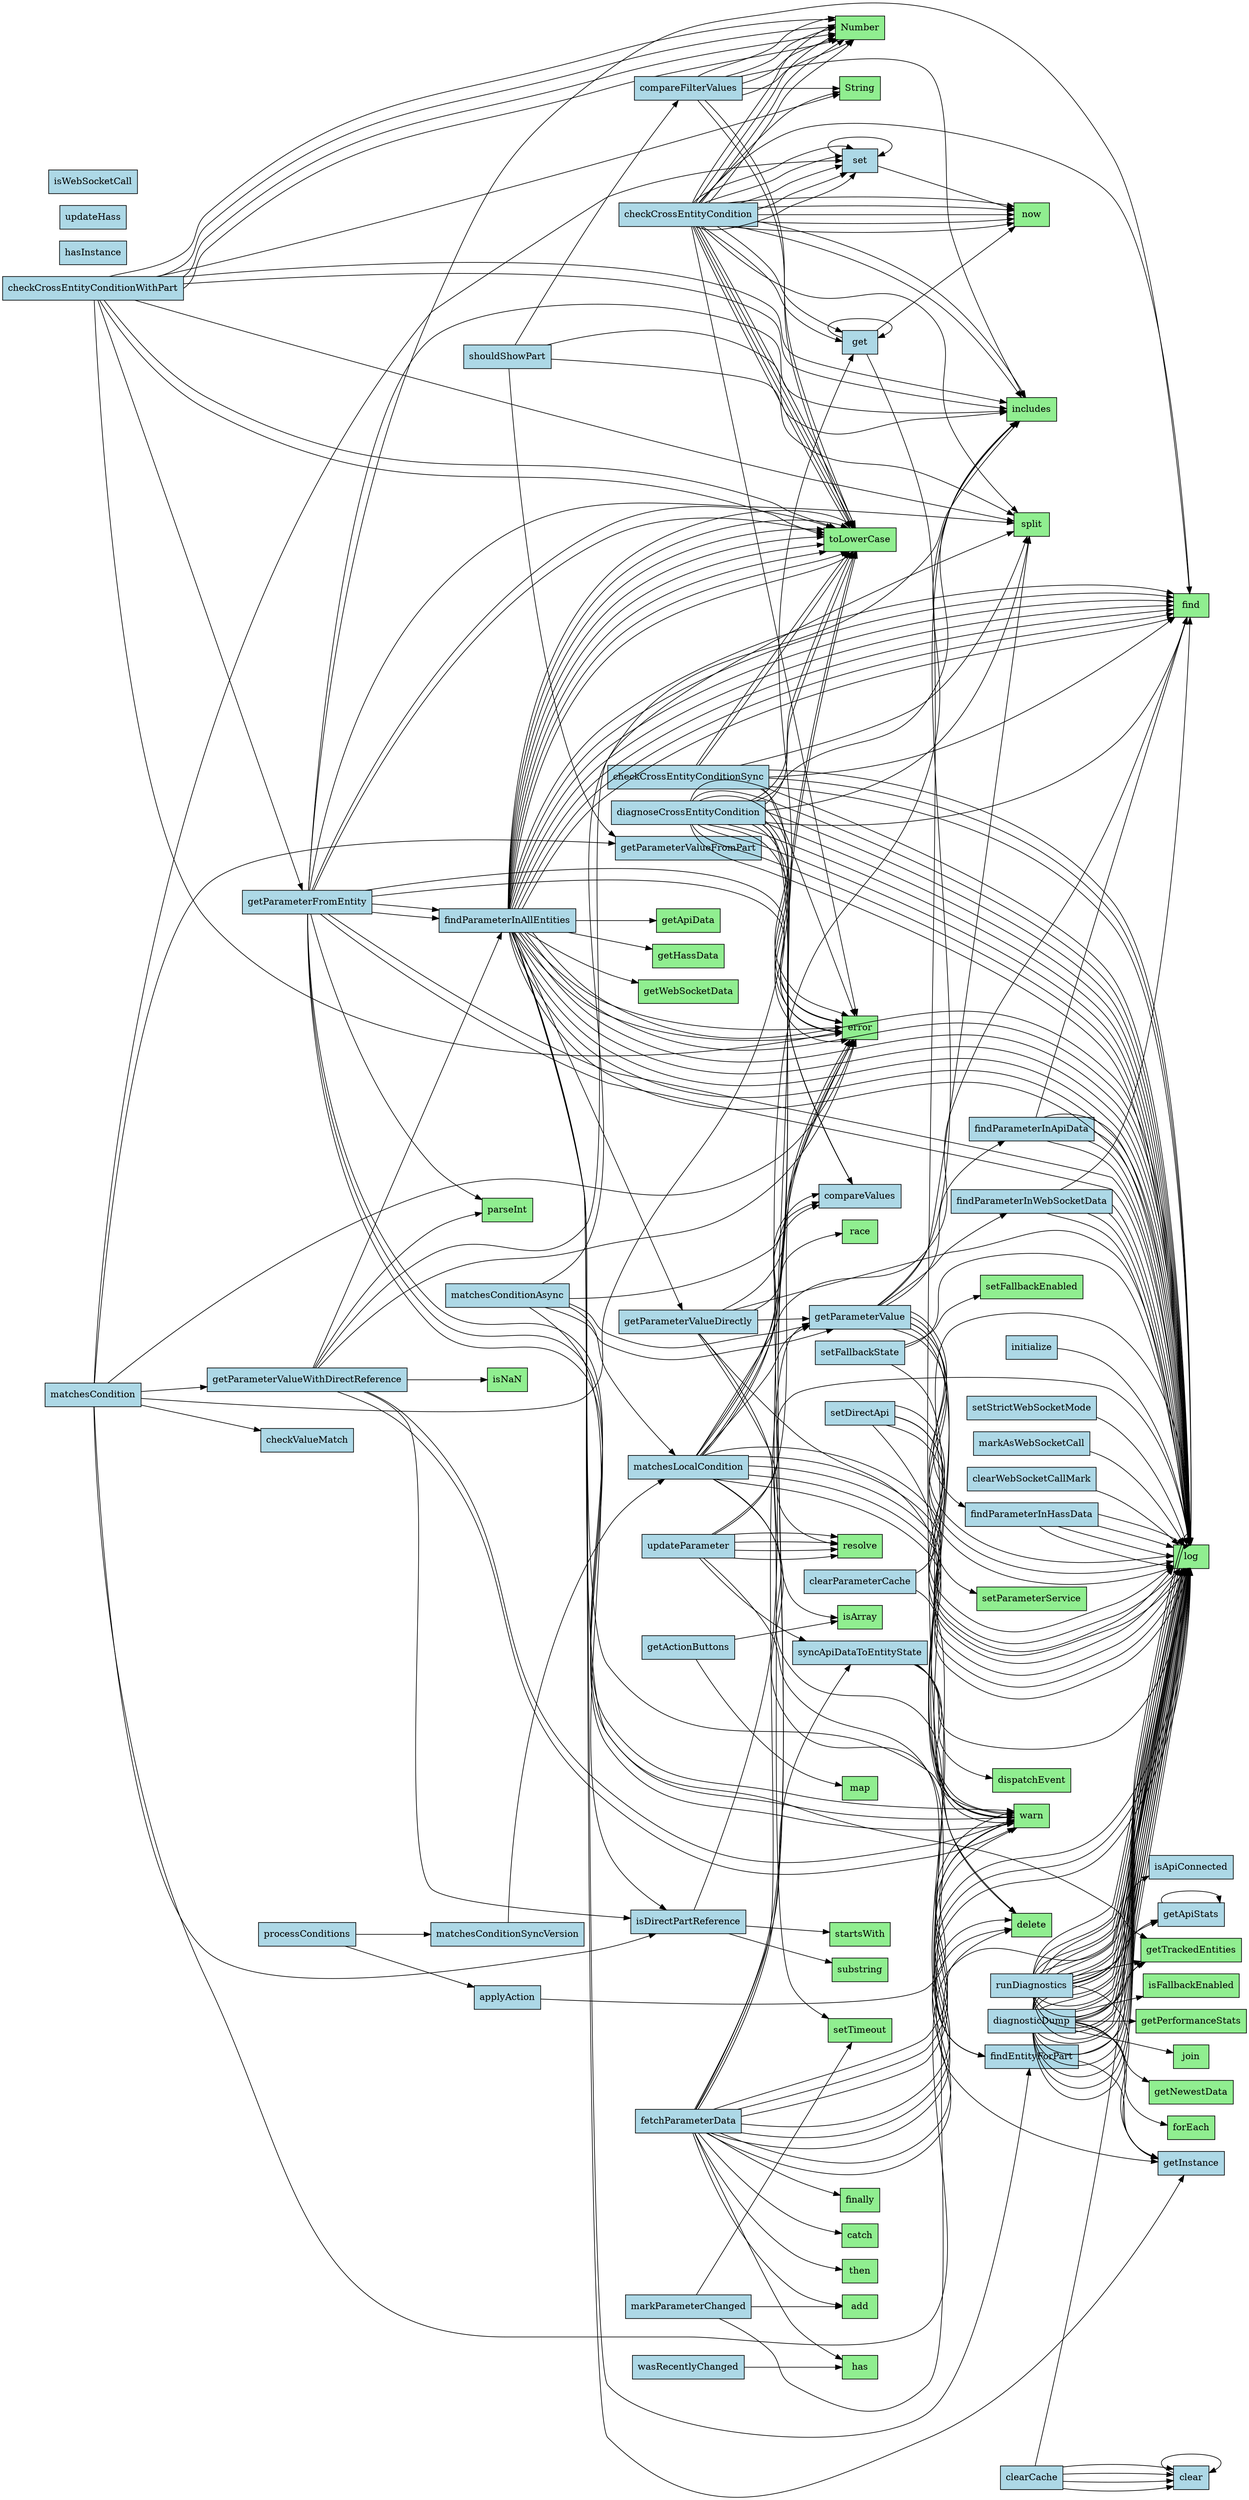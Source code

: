 digraph FileAnalysis {
  rankdir=LR;
  node [shape=box, style=filled, fillcolor=lightblue];

  "get" [fillcolor=lightblue];
  "set" [fillcolor=lightblue];
  "clear" [fillcolor=lightblue];
  "getInstance" [fillcolor=lightblue];
  "initialize" [fillcolor=lightblue];
  "matchesConditionSyncVersion" [fillcolor=lightblue];
  "processConditions" [fillcolor=lightblue];
  "matchesConditionAsync" [fillcolor=lightblue];
  "checkCrossEntityCondition" [fillcolor=lightblue];
  "checkCrossEntityConditionSync" [fillcolor=lightblue];
  "matchesCondition" [fillcolor=lightblue];
  "checkCrossEntityConditionWithPart" [fillcolor=lightblue];
  "matchesLocalCondition" [fillcolor=lightblue];
  "getParameterValueDirectly" [fillcolor=lightblue];
  "setFallbackState" [fillcolor=lightblue];
  "diagnosticDump" [fillcolor=lightblue];
  "diagnoseCrossEntityCondition" [fillcolor=lightblue];
  "clearParameterCache" [fillcolor=lightblue];
  "getApiStats" [fillcolor=lightblue];
  "markParameterChanged" [fillcolor=lightblue];
  "wasRecentlyChanged" [fillcolor=lightblue];
  "syncApiDataToEntityState" [fillcolor=lightblue];
  "findEntityForPart" [fillcolor=lightblue];
  "runDiagnostics" [fillcolor=lightblue];
  "setDirectApi" [fillcolor=lightblue];
  "fetchParameterData" [fillcolor=lightblue];
  "clearCache" [fillcolor=lightblue];
  "applyAction" [fillcolor=lightblue];
  "getActionButtons" [fillcolor=lightblue];
  "shouldShowPart" [fillcolor=lightblue];
  "compareFilterValues" [fillcolor=lightblue];
  "updateParameter" [fillcolor=lightblue];
  "hasInstance" [fillcolor=lightblue];
  "isDirectPartReference" [fillcolor=lightblue];
  "getParameterValue" [fillcolor=lightblue];
  "getParameterValueWithDirectReference" [fillcolor=lightblue];
  "getParameterValueFromPart" [fillcolor=lightblue];
  "checkValueMatch" [fillcolor=lightblue];
  "compareValues" [fillcolor=lightblue];
  "getParameterFromEntity" [fillcolor=lightblue];
  "isApiConnected" [fillcolor=lightblue];
  "updateHass" [fillcolor=lightblue];
  "setStrictWebSocketMode" [fillcolor=lightblue];
  "markAsWebSocketCall" [fillcolor=lightblue];
  "clearWebSocketCallMark" [fillcolor=lightblue];
  "isWebSocketCall" [fillcolor=lightblue];
  "findParameterInAllEntities" [fillcolor=lightblue];
  "findParameterInWebSocketData" [fillcolor=lightblue];
  "findParameterInApiData" [fillcolor=lightblue];
  "findParameterInHassData" [fillcolor=lightblue];
  "get" -> "get";
  "set" -> "set";
  "clear" -> "clear";
  "matchesConditionSyncVersion" -> "matchesLocalCondition";
  "processConditions" -> "matchesConditionSyncVersion";
  "processConditions" -> "applyAction";
  "matchesConditionAsync" -> "isDirectPartReference";
  "matchesConditionAsync" -> "getParameterValue";
  "matchesConditionAsync" -> "getParameterValue";
  "matchesConditionAsync" -> "matchesLocalCondition";
  "matchesConditionAsync" -> "compareValues";
  "checkCrossEntityCondition" -> "get";
  "checkCrossEntityCondition" -> "set";
  "checkCrossEntityCondition" -> "get";
  "checkCrossEntityCondition" -> "set";
  "checkCrossEntityCondition" -> "set";
  "checkCrossEntityCondition" -> "set";
  "checkCrossEntityCondition" -> "set";
  "checkCrossEntityConditionSync" -> "compareValues";
  "matchesCondition" -> "get";
  "matchesCondition" -> "isDirectPartReference";
  "matchesCondition" -> "getParameterValueWithDirectReference";
  "matchesCondition" -> "getParameterValueFromPart";
  "matchesCondition" -> "checkValueMatch";
  "matchesCondition" -> "set";
  "checkCrossEntityConditionWithPart" -> "getParameterFromEntity";
  "matchesLocalCondition" -> "getInstance";
  "matchesLocalCondition" -> "findEntityForPart";
  "matchesLocalCondition" -> "getParameterValue";
  "matchesLocalCondition" -> "compareValues";
  "matchesLocalCondition" -> "compareValues";
  "getParameterValueDirectly" -> "getParameterValue";
  "diagnosticDump" -> "getApiStats";
  "diagnosticDump" -> "getInstance";
  "diagnoseCrossEntityCondition" -> "compareValues";
  "getApiStats" -> "getApiStats";
  "syncApiDataToEntityState" -> "findEntityForPart";
  "findEntityForPart" -> "getInstance";
  "runDiagnostics" -> "isApiConnected";
  "runDiagnostics" -> "getApiStats";
  "runDiagnostics" -> "getInstance";
  "fetchParameterData" -> "getParameterValue";
  "fetchParameterData" -> "syncApiDataToEntityState";
  "clearCache" -> "clear";
  "clearCache" -> "clear";
  "clearCache" -> "clear";
  "clearCache" -> "clear";
  "shouldShowPart" -> "getParameterValueFromPart";
  "shouldShowPart" -> "compareFilterValues";
  "updateParameter" -> "findEntityForPart";
  "updateParameter" -> "syncApiDataToEntityState";
  "getParameterValue" -> "findParameterInWebSocketData";
  "getParameterValue" -> "findParameterInApiData";
  "getParameterValue" -> "findParameterInHassData";
  "getParameterValueWithDirectReference" -> "isDirectPartReference";
  "getParameterValueWithDirectReference" -> "findParameterInAllEntities";
  "getParameterFromEntity" -> "findParameterInAllEntities";
  "getParameterFromEntity" -> "findParameterInAllEntities";
  "findParameterInAllEntities" -> "getInstance";
  "findParameterInAllEntities" -> "findEntityForPart";
  "findParameterInAllEntities" -> "getParameterValueDirectly";
  "now" [fillcolor=lightgreen];
  "delete" [fillcolor=lightgreen];
  "log" [fillcolor=lightgreen];
  "includes" [fillcolor=lightgreen];
  "split" [fillcolor=lightgreen];
  "find" [fillcolor=lightgreen];
  "toLowerCase" [fillcolor=lightgreen];
  "String" [fillcolor=lightgreen];
  "Number" [fillcolor=lightgreen];
  "error" [fillcolor=lightgreen];
  "warn" [fillcolor=lightgreen];
  "setTimeout" [fillcolor=lightgreen];
  "resolve" [fillcolor=lightgreen];
  "race" [fillcolor=lightgreen];
  "setFallbackEnabled" [fillcolor=lightgreen];
  "isFallbackEnabled" [fillcolor=lightgreen];
  "getPerformanceStats" [fillcolor=lightgreen];
  "getTrackedEntities" [fillcolor=lightgreen];
  "join" [fillcolor=lightgreen];
  "getNewestData" [fillcolor=lightgreen];
  "forEach" [fillcolor=lightgreen];
  "isArray" [fillcolor=lightgreen];
  "add" [fillcolor=lightgreen];
  "has" [fillcolor=lightgreen];
  "dispatchEvent" [fillcolor=lightgreen];
  "setParameterService" [fillcolor=lightgreen];
  "finally" [fillcolor=lightgreen];
  "catch" [fillcolor=lightgreen];
  "then" [fillcolor=lightgreen];
  "map" [fillcolor=lightgreen];
  "startsWith" [fillcolor=lightgreen];
  "substring" [fillcolor=lightgreen];
  "parseInt" [fillcolor=lightgreen];
  "isNaN" [fillcolor=lightgreen];
  "getWebSocketData" [fillcolor=lightgreen];
  "getApiData" [fillcolor=lightgreen];
  "getHassData" [fillcolor=lightgreen];
  "get" -> "now";
  "get" -> "delete";
  "set" -> "now";
  "initialize" -> "log";
  "matchesConditionAsync" -> "includes";
  "checkCrossEntityCondition" -> "now";
  "checkCrossEntityCondition" -> "includes";
  "checkCrossEntityCondition" -> "split";
  "checkCrossEntityCondition" -> "find";
  "checkCrossEntityCondition" -> "toLowerCase";
  "checkCrossEntityCondition" -> "toLowerCase";
  "checkCrossEntityCondition" -> "now";
  "checkCrossEntityCondition" -> "now";
  "checkCrossEntityCondition" -> "now";
  "checkCrossEntityCondition" -> "toLowerCase";
  "checkCrossEntityCondition" -> "String";
  "checkCrossEntityCondition" -> "toLowerCase";
  "checkCrossEntityCondition" -> "includes";
  "checkCrossEntityCondition" -> "Number";
  "checkCrossEntityCondition" -> "Number";
  "checkCrossEntityCondition" -> "Number";
  "checkCrossEntityCondition" -> "Number";
  "checkCrossEntityCondition" -> "now";
  "checkCrossEntityCondition" -> "error";
  "checkCrossEntityConditionSync" -> "log";
  "checkCrossEntityConditionSync" -> "split";
  "checkCrossEntityConditionSync" -> "log";
  "checkCrossEntityConditionSync" -> "find";
  "checkCrossEntityConditionSync" -> "toLowerCase";
  "checkCrossEntityConditionSync" -> "toLowerCase";
  "checkCrossEntityConditionSync" -> "log";
  "checkCrossEntityConditionSync" -> "error";
  "matchesCondition" -> "log";
  "matchesCondition" -> "error";
  "checkCrossEntityConditionWithPart" -> "includes";
  "checkCrossEntityConditionWithPart" -> "split";
  "checkCrossEntityConditionWithPart" -> "toLowerCase";
  "checkCrossEntityConditionWithPart" -> "String";
  "checkCrossEntityConditionWithPart" -> "toLowerCase";
  "checkCrossEntityConditionWithPart" -> "includes";
  "checkCrossEntityConditionWithPart" -> "Number";
  "checkCrossEntityConditionWithPart" -> "Number";
  "checkCrossEntityConditionWithPart" -> "Number";
  "checkCrossEntityConditionWithPart" -> "Number";
  "checkCrossEntityConditionWithPart" -> "error";
  "matchesLocalCondition" -> "log";
  "matchesLocalCondition" -> "log";
  "matchesLocalCondition" -> "log";
  "matchesLocalCondition" -> "find";
  "matchesLocalCondition" -> "toLowerCase";
  "matchesLocalCondition" -> "toLowerCase";
  "matchesLocalCondition" -> "log";
  "matchesLocalCondition" -> "log";
  "getParameterValueDirectly" -> "warn";
  "getParameterValueDirectly" -> "log";
  "getParameterValueDirectly" -> "setTimeout";
  "getParameterValueDirectly" -> "resolve";
  "getParameterValueDirectly" -> "race";
  "getParameterValueDirectly" -> "error";
  "setFallbackState" -> "setFallbackEnabled";
  "setFallbackState" -> "log";
  "setFallbackState" -> "warn";
  "diagnosticDump" -> "log";
  "diagnosticDump" -> "log";
  "diagnosticDump" -> "log";
  "diagnosticDump" -> "log";
  "diagnosticDump" -> "isFallbackEnabled";
  "diagnosticDump" -> "getPerformanceStats";
  "diagnosticDump" -> "log";
  "diagnosticDump" -> "log";
  "diagnosticDump" -> "log";
  "diagnosticDump" -> "log";
  "diagnosticDump" -> "log";
  "diagnosticDump" -> "log";
  "diagnosticDump" -> "log";
  "diagnosticDump" -> "log";
  "diagnosticDump" -> "getTrackedEntities";
  "diagnosticDump" -> "log";
  "diagnosticDump" -> "join";
  "diagnosticDump" -> "getNewestData";
  "diagnosticDump" -> "forEach";
  "diagnosticDump" -> "log";
  "diagnosticDump" -> "log";
  "diagnoseCrossEntityCondition" -> "log";
  "diagnoseCrossEntityCondition" -> "includes";
  "diagnoseCrossEntityCondition" -> "error";
  "diagnoseCrossEntityCondition" -> "split";
  "diagnoseCrossEntityCondition" -> "log";
  "diagnoseCrossEntityCondition" -> "error";
  "diagnoseCrossEntityCondition" -> "error";
  "diagnoseCrossEntityCondition" -> "log";
  "diagnoseCrossEntityCondition" -> "isArray";
  "diagnoseCrossEntityCondition" -> "error";
  "diagnoseCrossEntityCondition" -> "log";
  "diagnoseCrossEntityCondition" -> "log";
  "diagnoseCrossEntityCondition" -> "find";
  "diagnoseCrossEntityCondition" -> "toLowerCase";
  "diagnoseCrossEntityCondition" -> "toLowerCase";
  "diagnoseCrossEntityCondition" -> "log";
  "diagnoseCrossEntityCondition" -> "log";
  "diagnoseCrossEntityCondition" -> "log";
  "clearParameterCache" -> "delete";
  "clearParameterCache" -> "log";
  "markParameterChanged" -> "add";
  "markParameterChanged" -> "setTimeout";
  "markParameterChanged" -> "delete";
  "wasRecentlyChanged" -> "has";
  "syncApiDataToEntityState" -> "warn";
  "syncApiDataToEntityState" -> "log";
  "syncApiDataToEntityState" -> "dispatchEvent";
  "findEntityForPart" -> "getTrackedEntities";
  "runDiagnostics" -> "log";
  "runDiagnostics" -> "log";
  "runDiagnostics" -> "log";
  "runDiagnostics" -> "log";
  "runDiagnostics" -> "log";
  "runDiagnostics" -> "log";
  "runDiagnostics" -> "log";
  "runDiagnostics" -> "log";
  "runDiagnostics" -> "log";
  "runDiagnostics" -> "getTrackedEntities";
  "runDiagnostics" -> "log";
  "runDiagnostics" -> "log";
  "setDirectApi" -> "log";
  "setDirectApi" -> "log";
  "setDirectApi" -> "setParameterService";
  "setDirectApi" -> "log";
  "setDirectApi" -> "warn";
  "fetchParameterData" -> "warn";
  "fetchParameterData" -> "warn";
  "fetchParameterData" -> "has";
  "fetchParameterData" -> "log";
  "fetchParameterData" -> "add";
  "fetchParameterData" -> "log";
  "fetchParameterData" -> "finally";
  "fetchParameterData" -> "catch";
  "fetchParameterData" -> "then";
  "fetchParameterData" -> "log";
  "fetchParameterData" -> "warn";
  "fetchParameterData" -> "error";
  "fetchParameterData" -> "delete";
  "fetchParameterData" -> "error";
  "fetchParameterData" -> "delete";
  "clearCache" -> "log";
  "applyAction" -> "warn";
  "getActionButtons" -> "isArray";
  "getActionButtons" -> "map";
  "shouldShowPart" -> "includes";
  "shouldShowPart" -> "split";
  "compareFilterValues" -> "toLowerCase";
  "compareFilterValues" -> "String";
  "compareFilterValues" -> "toLowerCase";
  "compareFilterValues" -> "includes";
  "compareFilterValues" -> "Number";
  "compareFilterValues" -> "Number";
  "compareFilterValues" -> "Number";
  "compareFilterValues" -> "Number";
  "updateParameter" -> "error";
  "updateParameter" -> "resolve";
  "updateParameter" -> "log";
  "updateParameter" -> "resolve";
  "updateParameter" -> "resolve";
  "updateParameter" -> "resolve";
  "isDirectPartReference" -> "startsWith";
  "isDirectPartReference" -> "includes";
  "isDirectPartReference" -> "substring";
  "getParameterValue" -> "includes";
  "getParameterValue" -> "warn";
  "getParameterValue" -> "split";
  "getParameterValue" -> "log";
  "getParameterValue" -> "log";
  "getParameterValue" -> "log";
  "getParameterValue" -> "warn";
  "getParameterValueWithDirectReference" -> "warn";
  "getParameterValueWithDirectReference" -> "split";
  "getParameterValueWithDirectReference" -> "parseInt";
  "getParameterValueWithDirectReference" -> "isNaN";
  "getParameterValueWithDirectReference" -> "warn";
  "getParameterValueWithDirectReference" -> "error";
  "getParameterFromEntity" -> "log";
  "getParameterFromEntity" -> "includes";
  "getParameterFromEntity" -> "split";
  "getParameterFromEntity" -> "parseInt";
  "getParameterFromEntity" -> "error";
  "getParameterFromEntity" -> "warn";
  "getParameterFromEntity" -> "warn";
  "getParameterFromEntity" -> "find";
  "getParameterFromEntity" -> "toLowerCase";
  "getParameterFromEntity" -> "toLowerCase";
  "getParameterFromEntity" -> "log";
  "getParameterFromEntity" -> "warn";
  "getParameterFromEntity" -> "error";
  "setStrictWebSocketMode" -> "log";
  "markAsWebSocketCall" -> "log";
  "clearWebSocketCallMark" -> "log";
  "findParameterInAllEntities" -> "log";
  "findParameterInAllEntities" -> "getWebSocketData";
  "findParameterInAllEntities" -> "find";
  "findParameterInAllEntities" -> "find";
  "findParameterInAllEntities" -> "toLowerCase";
  "findParameterInAllEntities" -> "toLowerCase";
  "findParameterInAllEntities" -> "log";
  "findParameterInAllEntities" -> "getApiData";
  "findParameterInAllEntities" -> "find";
  "findParameterInAllEntities" -> "find";
  "findParameterInAllEntities" -> "toLowerCase";
  "findParameterInAllEntities" -> "toLowerCase";
  "findParameterInAllEntities" -> "log";
  "findParameterInAllEntities" -> "getHassData";
  "findParameterInAllEntities" -> "find";
  "findParameterInAllEntities" -> "find";
  "findParameterInAllEntities" -> "toLowerCase";
  "findParameterInAllEntities" -> "toLowerCase";
  "findParameterInAllEntities" -> "log";
  "findParameterInAllEntities" -> "log";
  "findParameterInAllEntities" -> "log";
  "findParameterInAllEntities" -> "error";
  "findParameterInAllEntities" -> "getTrackedEntities";
  "findParameterInAllEntities" -> "find";
  "findParameterInAllEntities" -> "toLowerCase";
  "findParameterInAllEntities" -> "toLowerCase";
  "findParameterInAllEntities" -> "log";
  "findParameterInAllEntities" -> "error";
  "findParameterInAllEntities" -> "warn";
  "findParameterInWebSocketData" -> "log";
  "findParameterInWebSocketData" -> "find";
  "findParameterInWebSocketData" -> "log";
  "findParameterInWebSocketData" -> "log";
  "findParameterInWebSocketData" -> "log";
  "findParameterInApiData" -> "log";
  "findParameterInApiData" -> "find";
  "findParameterInApiData" -> "log";
  "findParameterInApiData" -> "log";
  "findParameterInApiData" -> "log";
  "findParameterInHassData" -> "log";
  "findParameterInHassData" -> "log";
  "findParameterInHassData" -> "log";
  "findParameterInHassData" -> "log";
}
